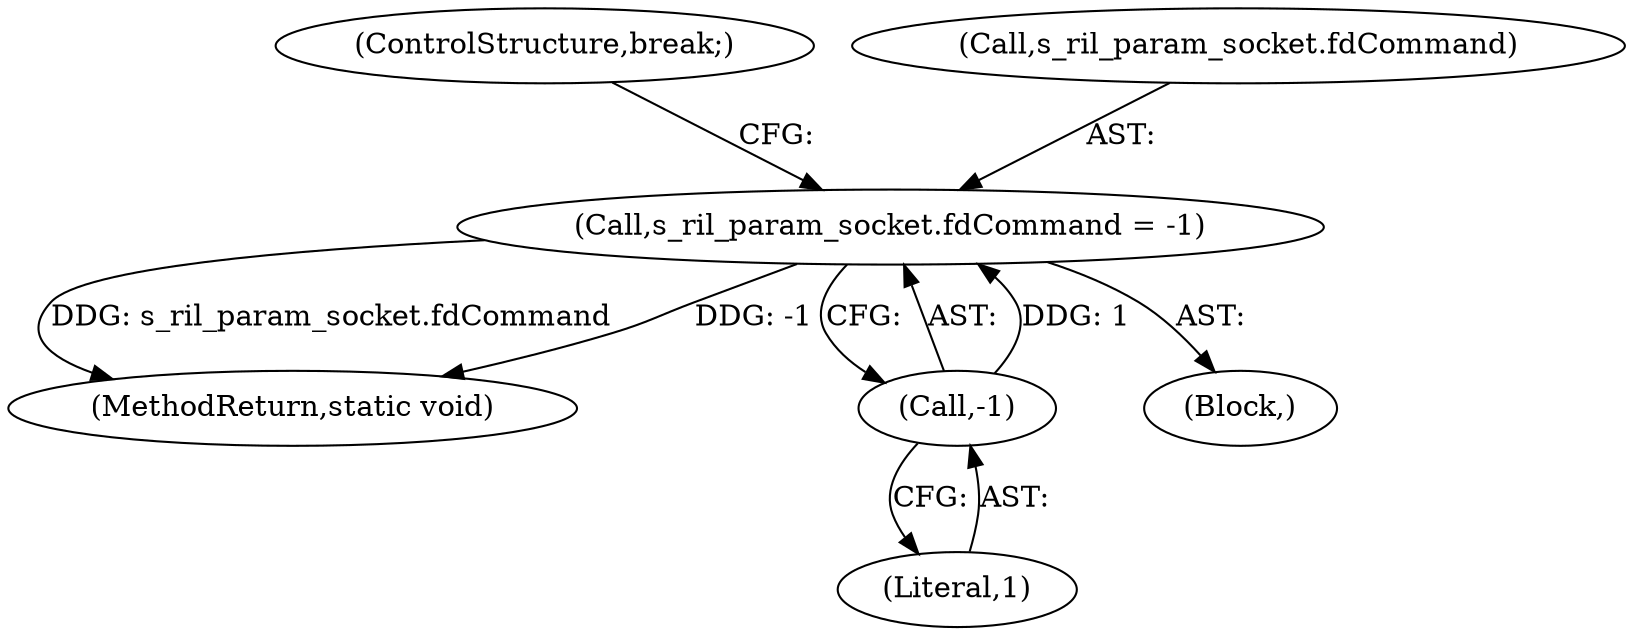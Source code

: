 digraph "0_Android_cd5f15f588a5d27e99ba12f057245bfe507f8c42@API" {
"1000411" [label="(Call,s_ril_param_socket.fdCommand = -1)"];
"1000415" [label="(Call,-1)"];
"1000439" [label="(ControlStructure,break;)"];
"1000411" [label="(Call,s_ril_param_socket.fdCommand = -1)"];
"1000633" [label="(MethodReturn,static void)"];
"1000406" [label="(Block,)"];
"1000415" [label="(Call,-1)"];
"1000416" [label="(Literal,1)"];
"1000412" [label="(Call,s_ril_param_socket.fdCommand)"];
"1000411" -> "1000406"  [label="AST: "];
"1000411" -> "1000415"  [label="CFG: "];
"1000412" -> "1000411"  [label="AST: "];
"1000415" -> "1000411"  [label="AST: "];
"1000439" -> "1000411"  [label="CFG: "];
"1000411" -> "1000633"  [label="DDG: s_ril_param_socket.fdCommand"];
"1000411" -> "1000633"  [label="DDG: -1"];
"1000415" -> "1000411"  [label="DDG: 1"];
"1000415" -> "1000416"  [label="CFG: "];
"1000416" -> "1000415"  [label="AST: "];
}
